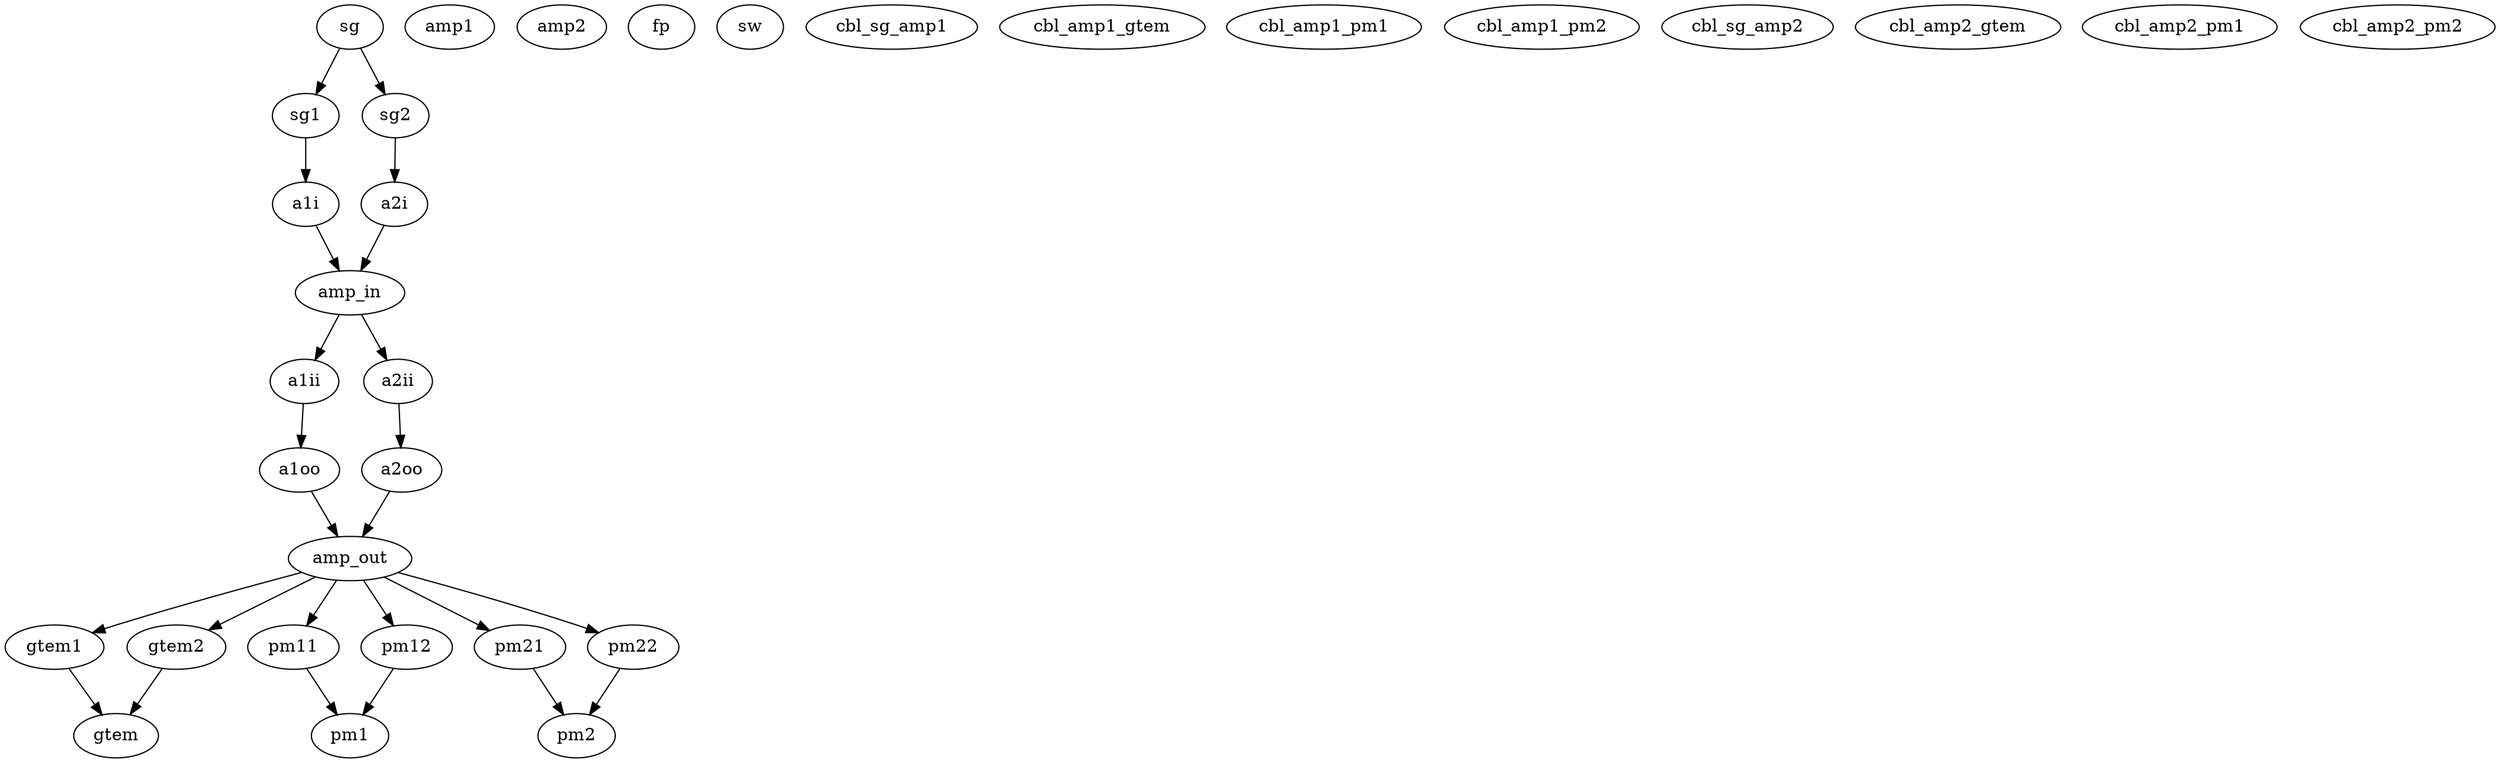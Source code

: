 digraph {
    sg [ini="ini\\sg_rs_smb100a.ini"]
    amp1 [ini="ini\\amp_ifi_smx25.ini" condition="10e3<=f<=1e9"]
    amp2 [ini="ini\\amp_ar_25s1g4.ini" condition="800e6<=f<=4.2e9"]
    pm1 [ini="ini\\pm_gt_8542.ini" ch=1]
    pm2 [ini="ini\\pm_gt_8542.ini" ch=2]
    fp [ini="ini\\prb_pmm_ep601.ini"]
    sw [ini="ini\\sw_gtem.ini" ch=1]

    cbl_sg_amp1 [ini="ini\\sg-amp1in.ini" condition="0<=f<=18e9"]
    cbl_amp1_gtem [ini="ini\\amp1out-gtem.ini" condition="10e3<=f<=1e9"]
    cbl_amp1_pm1 [ini="ini\\amp1out-pm1.ini" condition="10e3<=f<=1e9"]
    cbl_amp1_pm2 [ini="ini\\amp1out-pm2.ini" condition="10e3<=f<=1e9"]

    cbl_sg_amp2 [ini="ini\\sg-amp2in.ini" condition="0<=f<=18e9"]
    cbl_amp2_gtem [ini="ini\\amp2out-gtem.ini" condition="700e6<=f<=4.2e9"]
    cbl_amp2_pm1 [ini="ini\\amp2out-pm1.ini" condition="700e6<=f<=4.2e9"]
    cbl_amp2_pm2 [ini="ini\\amp2out-pm2.ini" condition="700e6<=f<=4.2e9"]

    sg -> sg1 [condition="0<=f<=1e9"]
    sg -> sg2 [condition="1e9<f<=18e9"]
    
    sg1 -> a1i       [dev=cbl_sg_amp1 what="S21"]
    sg2 -> a2i       [dev=cbl_sg_amp2 what="S21"]
    a1i -> amp_in   [condition="0<=f<=1e9"]
    a2i -> amp_in   [condition="1e9<f<=18e9"]

    amp_in -> a1ii   [condition="0<=f<=1e9"]
    amp_in -> a2ii   [condition="1e9<f<=18e9"]

    a1ii -> a1oo   [dev=amp1 what="S21"]
    a2ii -> a2oo   [dev=amp2 what="S21"]

    a1oo -> amp_out   [condition="0<=f<=1e9"]
    a2oo -> amp_out   [condition="1e9<f<=18e9"]
    
    amp_out -> gtem1    [dev=cbl_amp1_gtem what="S21"]
    amp_out -> gtem2    [dev=cbl_amp2_gtem what="S21"]
    gtem1 -> gtem   [condition="0<=f<=1e9"]
    gtem2 -> gtem   [condition="1e9<f<=18e9"]
   
    amp_out -> pm11    [dev=cbl_amp1_pm1 what="S21"]
    amp_out -> pm12    [dev=cbl_amp2_pm1 what="S21"]
    amp_out -> pm21    [dev=cbl_amp1_pm2 what="S21"]
    amp_out -> pm22    [dev=cbl_amp2_pm2 what="S21"]
    
    pm11 -> pm1 [condition="0<=f<=1e9"]
    pm12 -> pm1 [condition="1e9<f<=18e9"]
    pm21 -> pm2 [condition="0<=f<=1e9"]
    pm22 -> pm2 [condition="1e9<f<=18e9"]
}